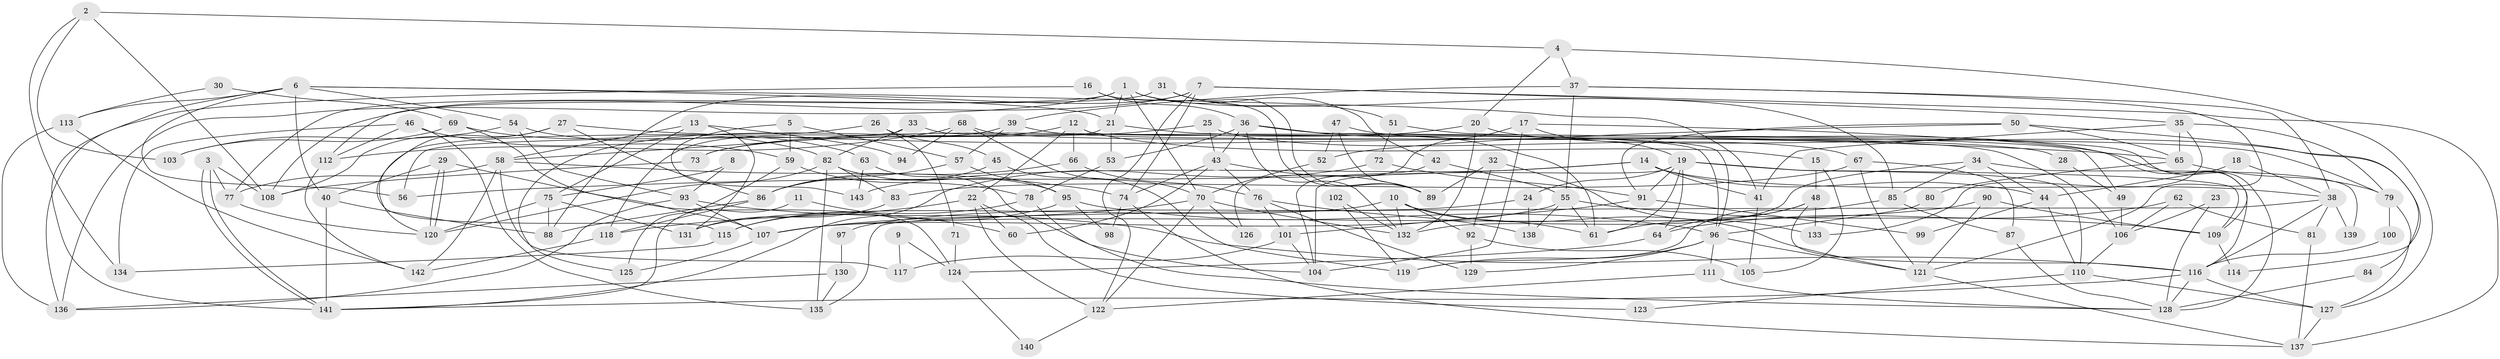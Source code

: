 // Generated by graph-tools (version 1.1) at 2025/11/02/27/25 16:11:17]
// undirected, 143 vertices, 286 edges
graph export_dot {
graph [start="1"]
  node [color=gray90,style=filled];
  1;
  2;
  3;
  4;
  5;
  6;
  7;
  8;
  9;
  10;
  11;
  12;
  13;
  14;
  15;
  16;
  17;
  18;
  19;
  20;
  21;
  22;
  23;
  24;
  25;
  26;
  27;
  28;
  29;
  30;
  31;
  32;
  33;
  34;
  35;
  36;
  37;
  38;
  39;
  40;
  41;
  42;
  43;
  44;
  45;
  46;
  47;
  48;
  49;
  50;
  51;
  52;
  53;
  54;
  55;
  56;
  57;
  58;
  59;
  60;
  61;
  62;
  63;
  64;
  65;
  66;
  67;
  68;
  69;
  70;
  71;
  72;
  73;
  74;
  75;
  76;
  77;
  78;
  79;
  80;
  81;
  82;
  83;
  84;
  85;
  86;
  87;
  88;
  89;
  90;
  91;
  92;
  93;
  94;
  95;
  96;
  97;
  98;
  99;
  100;
  101;
  102;
  103;
  104;
  105;
  106;
  107;
  108;
  109;
  110;
  111;
  112;
  113;
  114;
  115;
  116;
  117;
  118;
  119;
  120;
  121;
  122;
  123;
  124;
  125;
  126;
  127;
  128;
  129;
  130;
  131;
  132;
  133;
  134;
  135;
  136;
  137;
  138;
  139;
  140;
  141;
  142;
  143;
  1 -- 70;
  1 -- 42;
  1 -- 21;
  1 -- 85;
  1 -- 112;
  1 -- 136;
  2 -- 108;
  2 -- 134;
  2 -- 4;
  2 -- 103;
  3 -- 141;
  3 -- 141;
  3 -- 77;
  3 -- 108;
  4 -- 127;
  4 -- 20;
  4 -- 37;
  5 -- 57;
  5 -- 59;
  5 -- 143;
  6 -- 56;
  6 -- 141;
  6 -- 21;
  6 -- 40;
  6 -- 41;
  6 -- 54;
  6 -- 113;
  7 -- 108;
  7 -- 88;
  7 -- 35;
  7 -- 74;
  7 -- 122;
  7 -- 137;
  8 -- 93;
  8 -- 75;
  9 -- 117;
  9 -- 124;
  10 -- 131;
  10 -- 61;
  10 -- 92;
  10 -- 121;
  10 -- 132;
  11 -- 60;
  11 -- 141;
  12 -- 15;
  12 -- 22;
  12 -- 66;
  12 -- 96;
  12 -- 125;
  13 -- 58;
  13 -- 131;
  13 -- 75;
  13 -- 94;
  14 -- 38;
  14 -- 143;
  14 -- 41;
  14 -- 44;
  14 -- 56;
  15 -- 48;
  15 -- 105;
  16 -- 89;
  16 -- 136;
  16 -- 36;
  17 -- 109;
  17 -- 19;
  17 -- 104;
  17 -- 126;
  18 -- 44;
  18 -- 38;
  19 -- 110;
  19 -- 91;
  19 -- 24;
  19 -- 61;
  19 -- 64;
  19 -- 104;
  19 -- 109;
  20 -- 132;
  20 -- 73;
  20 -- 84;
  21 -- 28;
  21 -- 53;
  21 -- 56;
  22 -- 118;
  22 -- 122;
  22 -- 60;
  22 -- 123;
  23 -- 128;
  23 -- 106;
  24 -- 138;
  24 -- 97;
  25 -- 73;
  25 -- 67;
  25 -- 43;
  26 -- 45;
  26 -- 120;
  26 -- 71;
  27 -- 86;
  27 -- 65;
  27 -- 108;
  27 -- 115;
  28 -- 49;
  29 -- 120;
  29 -- 120;
  29 -- 40;
  29 -- 124;
  30 -- 69;
  30 -- 113;
  31 -- 89;
  31 -- 77;
  31 -- 51;
  32 -- 92;
  32 -- 133;
  32 -- 89;
  33 -- 58;
  33 -- 96;
  33 -- 82;
  34 -- 44;
  34 -- 132;
  34 -- 85;
  34 -- 139;
  35 -- 41;
  35 -- 65;
  35 -- 79;
  35 -- 133;
  36 -- 43;
  36 -- 49;
  36 -- 53;
  36 -- 61;
  36 -- 132;
  37 -- 55;
  37 -- 38;
  37 -- 39;
  37 -- 121;
  38 -- 116;
  38 -- 81;
  38 -- 135;
  38 -- 139;
  39 -- 79;
  39 -- 57;
  39 -- 118;
  40 -- 141;
  40 -- 88;
  41 -- 105;
  42 -- 55;
  42 -- 104;
  43 -- 74;
  43 -- 60;
  43 -- 76;
  43 -- 89;
  44 -- 110;
  44 -- 99;
  45 -- 119;
  45 -- 86;
  46 -- 135;
  46 -- 59;
  46 -- 112;
  46 -- 134;
  47 -- 116;
  47 -- 89;
  47 -- 52;
  48 -- 116;
  48 -- 61;
  48 -- 64;
  48 -- 133;
  49 -- 106;
  50 -- 52;
  50 -- 91;
  50 -- 65;
  50 -- 114;
  51 -- 128;
  51 -- 72;
  52 -- 70;
  53 -- 78;
  54 -- 93;
  54 -- 63;
  54 -- 103;
  55 -- 109;
  55 -- 61;
  55 -- 107;
  55 -- 138;
  57 -- 95;
  57 -- 86;
  58 -- 74;
  58 -- 142;
  58 -- 77;
  58 -- 117;
  59 -- 78;
  59 -- 125;
  62 -- 64;
  62 -- 81;
  62 -- 106;
  63 -- 104;
  63 -- 143;
  64 -- 124;
  65 -- 79;
  65 -- 80;
  66 -- 86;
  66 -- 76;
  67 -- 121;
  67 -- 87;
  67 -- 83;
  68 -- 112;
  68 -- 70;
  68 -- 94;
  68 -- 106;
  69 -- 82;
  69 -- 103;
  69 -- 107;
  70 -- 132;
  70 -- 107;
  70 -- 122;
  70 -- 126;
  71 -- 124;
  72 -- 141;
  72 -- 91;
  73 -- 108;
  74 -- 137;
  74 -- 98;
  75 -- 88;
  75 -- 120;
  75 -- 131;
  76 -- 101;
  76 -- 129;
  76 -- 138;
  77 -- 120;
  78 -- 115;
  78 -- 128;
  79 -- 100;
  79 -- 127;
  80 -- 96;
  81 -- 137;
  82 -- 120;
  82 -- 83;
  82 -- 95;
  82 -- 135;
  83 -- 131;
  84 -- 128;
  85 -- 87;
  85 -- 119;
  86 -- 118;
  86 -- 88;
  87 -- 128;
  90 -- 121;
  90 -- 107;
  90 -- 109;
  91 -- 101;
  91 -- 99;
  92 -- 129;
  92 -- 105;
  93 -- 107;
  93 -- 116;
  93 -- 136;
  95 -- 96;
  95 -- 98;
  95 -- 115;
  96 -- 121;
  96 -- 111;
  96 -- 119;
  96 -- 129;
  97 -- 130;
  100 -- 116;
  101 -- 104;
  101 -- 117;
  102 -- 119;
  102 -- 132;
  106 -- 110;
  107 -- 125;
  109 -- 114;
  110 -- 127;
  110 -- 123;
  111 -- 122;
  111 -- 128;
  112 -- 142;
  113 -- 136;
  113 -- 142;
  115 -- 134;
  116 -- 128;
  116 -- 127;
  116 -- 141;
  118 -- 142;
  121 -- 137;
  122 -- 140;
  124 -- 140;
  127 -- 137;
  130 -- 135;
  130 -- 136;
}
